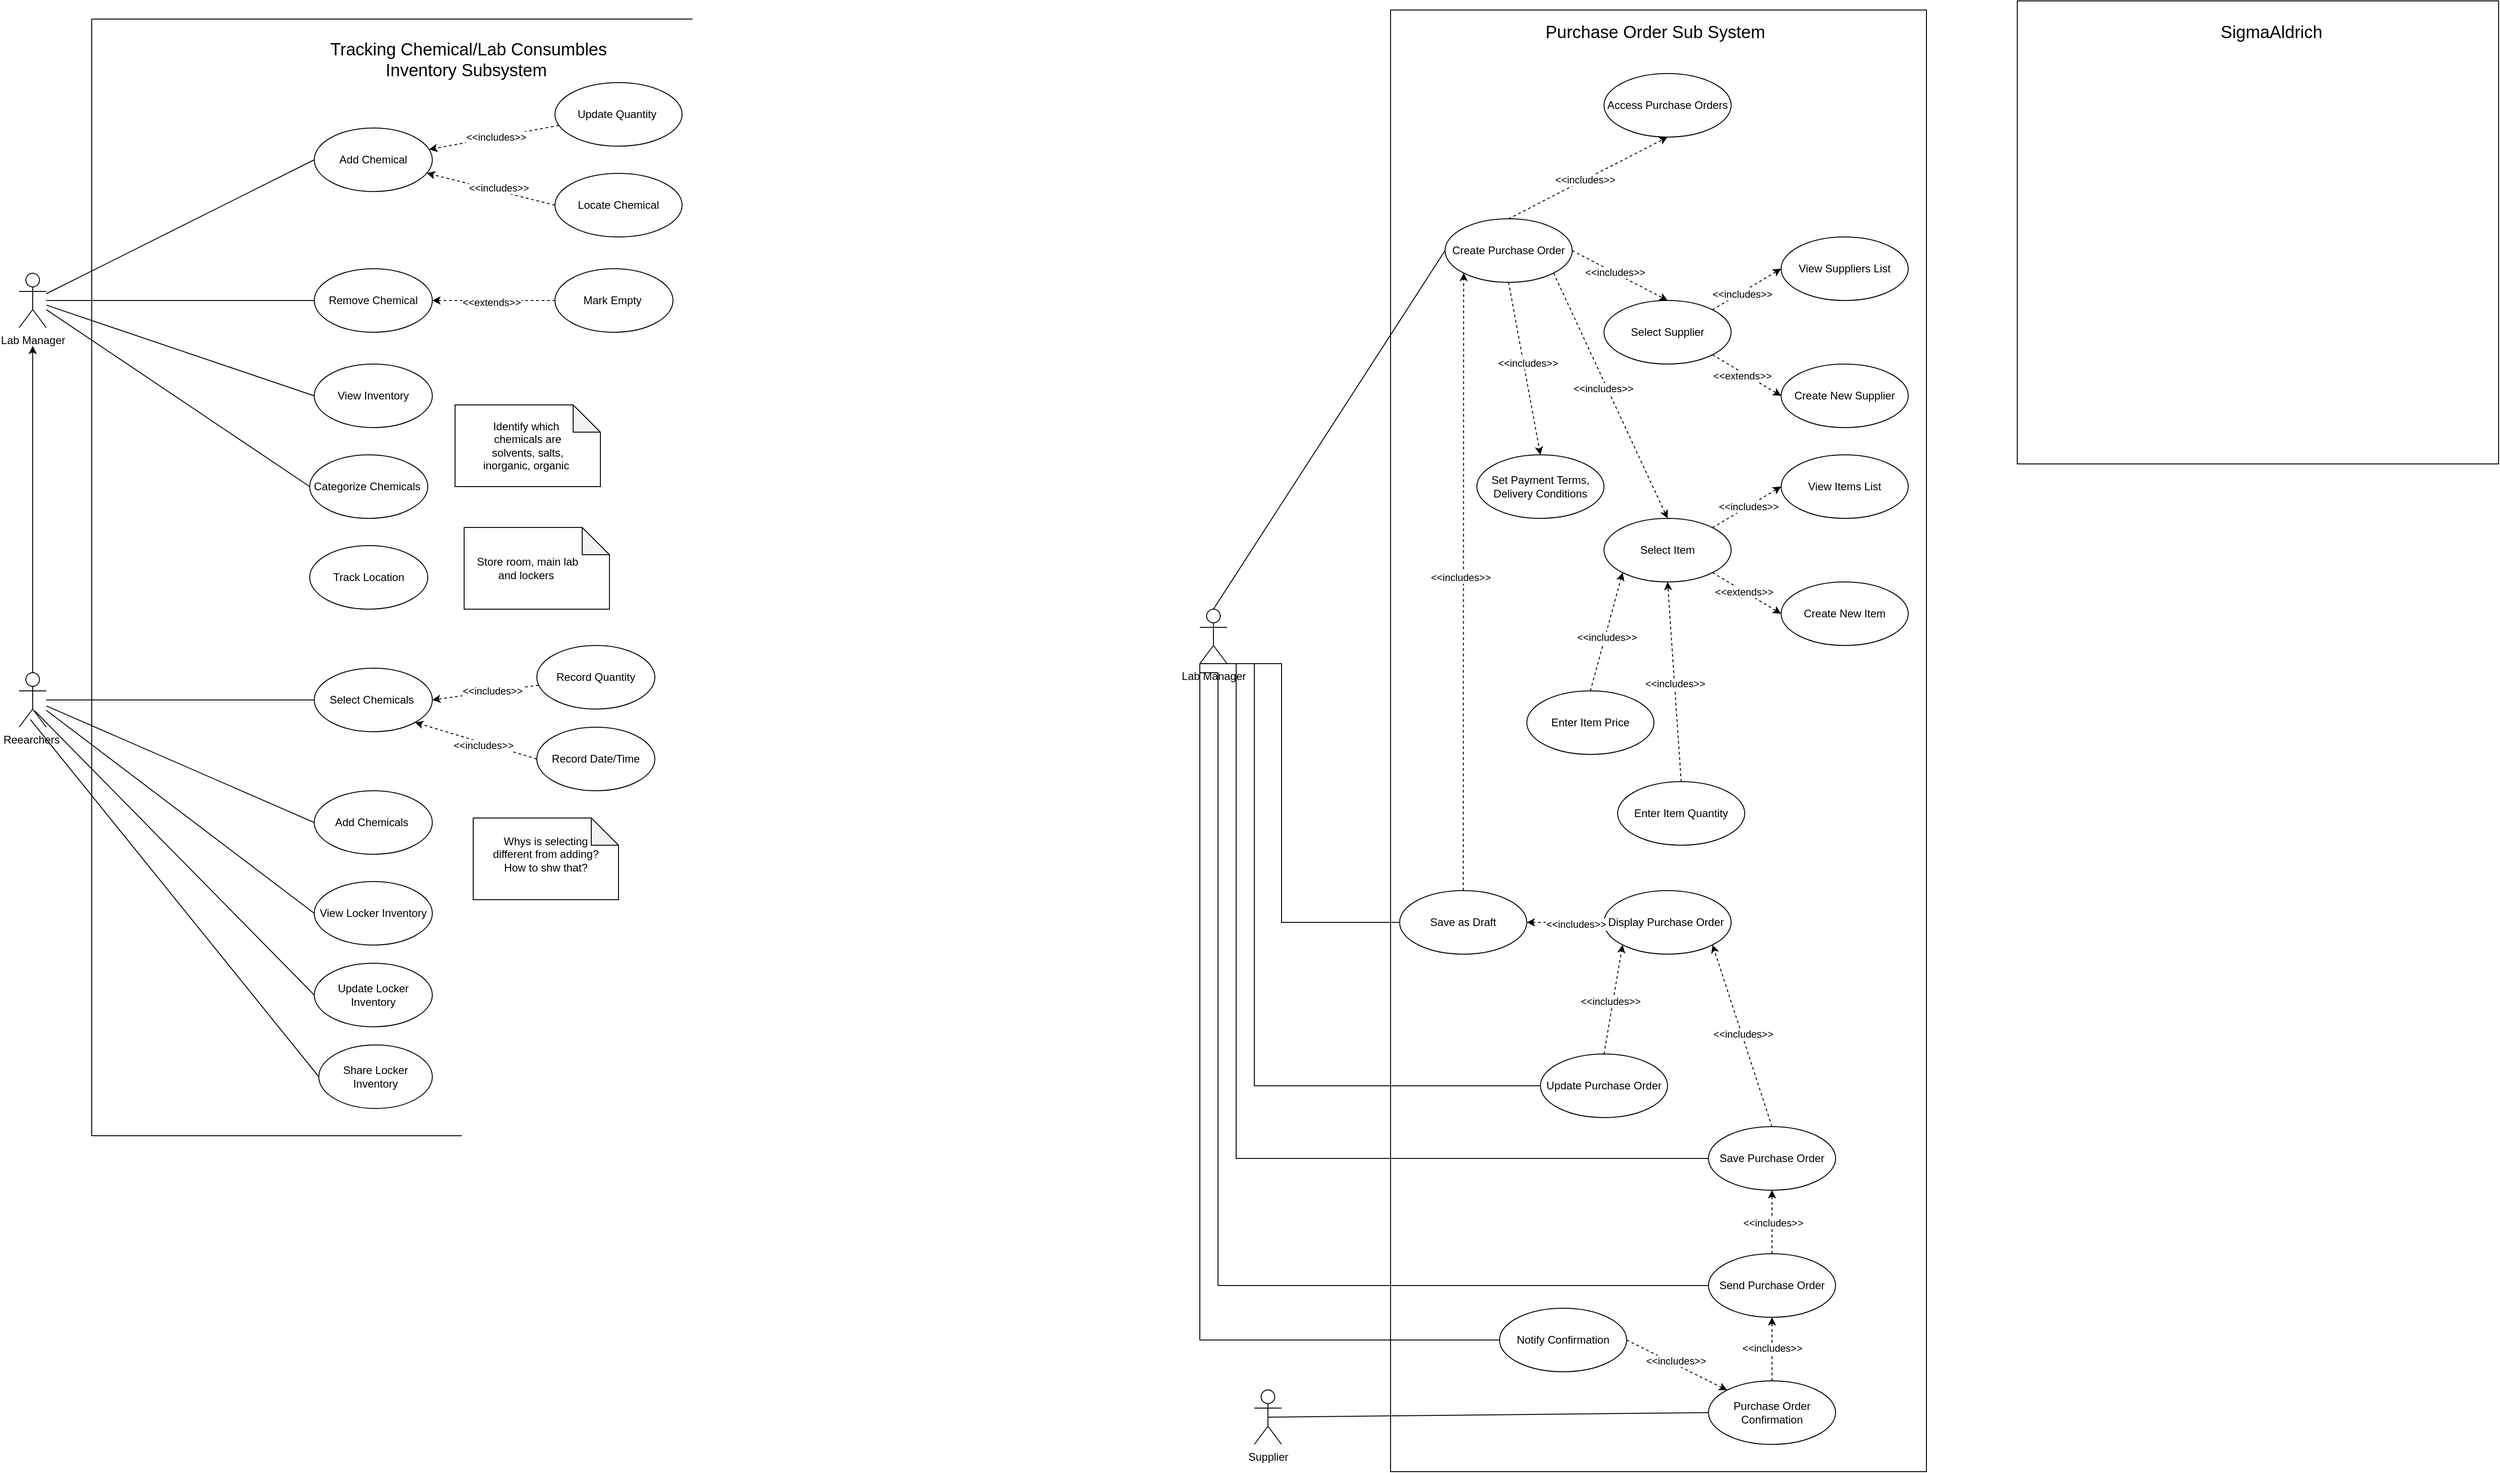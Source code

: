 <mxfile version="26.1.0">
  <diagram name="Page-1" id="2YBvvXClWsGukQMizWep">
    <mxGraphModel dx="1016" dy="1723" grid="1" gridSize="10" guides="1" tooltips="1" connect="1" arrows="1" fold="1" page="1" pageScale="1" pageWidth="850" pageHeight="1100" math="0" shadow="0">
      <root>
        <mxCell id="0" />
        <mxCell id="1" parent="0" />
        <mxCell id="02z2UqMDENTXHO_L2J_l-3" value="" style="rounded=0;whiteSpace=wrap;html=1;" parent="1" vertex="1">
          <mxGeometry x="200" y="10" width="830" height="1230" as="geometry" />
        </mxCell>
        <mxCell id="02z2UqMDENTXHO_L2J_l-143" style="rounded=0;orthogonalLoop=1;jettySize=auto;html=1;endArrow=none;startFill=0;entryX=0;entryY=0.5;entryDx=0;entryDy=0;" parent="1" source="02z2UqMDENTXHO_L2J_l-1" target="02z2UqMDENTXHO_L2J_l-20" edge="1">
          <mxGeometry relative="1" as="geometry" />
        </mxCell>
        <mxCell id="02z2UqMDENTXHO_L2J_l-144" style="edgeStyle=orthogonalEdgeStyle;rounded=0;orthogonalLoop=1;jettySize=auto;html=1;endArrow=none;startFill=0;" parent="1" source="02z2UqMDENTXHO_L2J_l-1" target="02z2UqMDENTXHO_L2J_l-139" edge="1">
          <mxGeometry relative="1" as="geometry" />
        </mxCell>
        <mxCell id="02z2UqMDENTXHO_L2J_l-146" style="rounded=0;orthogonalLoop=1;jettySize=auto;html=1;endArrow=none;startFill=0;entryX=0;entryY=0.5;entryDx=0;entryDy=0;" parent="1" source="02z2UqMDENTXHO_L2J_l-1" target="02z2UqMDENTXHO_L2J_l-140" edge="1">
          <mxGeometry relative="1" as="geometry" />
        </mxCell>
        <mxCell id="02z2UqMDENTXHO_L2J_l-153" style="rounded=0;orthogonalLoop=1;jettySize=auto;html=1;endArrow=none;startFill=0;entryX=0;entryY=0.5;entryDx=0;entryDy=0;" parent="1" source="02z2UqMDENTXHO_L2J_l-1" target="02z2UqMDENTXHO_L2J_l-147" edge="1">
          <mxGeometry relative="1" as="geometry" />
        </mxCell>
        <mxCell id="02z2UqMDENTXHO_L2J_l-1" value="Lab Manager" style="shape=umlActor;verticalLabelPosition=bottom;verticalAlign=top;html=1;" parent="1" vertex="1">
          <mxGeometry x="120" y="290" width="30" height="60" as="geometry" />
        </mxCell>
        <mxCell id="02z2UqMDENTXHO_L2J_l-157" style="edgeStyle=orthogonalEdgeStyle;rounded=0;orthogonalLoop=1;jettySize=auto;html=1;" parent="1" source="02z2UqMDENTXHO_L2J_l-2" edge="1">
          <mxGeometry relative="1" as="geometry">
            <mxPoint x="135" y="370" as="targetPoint" />
          </mxGeometry>
        </mxCell>
        <mxCell id="02z2UqMDENTXHO_L2J_l-163" style="edgeStyle=orthogonalEdgeStyle;rounded=0;orthogonalLoop=1;jettySize=auto;html=1;endArrow=none;startFill=0;" parent="1" source="02z2UqMDENTXHO_L2J_l-2" target="02z2UqMDENTXHO_L2J_l-158" edge="1">
          <mxGeometry relative="1" as="geometry" />
        </mxCell>
        <mxCell id="02z2UqMDENTXHO_L2J_l-164" style="rounded=0;orthogonalLoop=1;jettySize=auto;html=1;endArrow=none;startFill=0;entryX=0;entryY=0.5;entryDx=0;entryDy=0;" parent="1" source="02z2UqMDENTXHO_L2J_l-2" target="02z2UqMDENTXHO_L2J_l-159" edge="1">
          <mxGeometry relative="1" as="geometry" />
        </mxCell>
        <mxCell id="02z2UqMDENTXHO_L2J_l-2" value="Reearchers&amp;nbsp;" style="shape=umlActor;verticalLabelPosition=bottom;verticalAlign=top;html=1;" parent="1" vertex="1">
          <mxGeometry x="120" y="730" width="30" height="60" as="geometry" />
        </mxCell>
        <mxCell id="02z2UqMDENTXHO_L2J_l-9" value="Tracking Chemical/Lab Consumbles Inventory&amp;nbsp;Subsystem&amp;nbsp;" style="text;html=1;align=center;verticalAlign=middle;whiteSpace=wrap;rounded=0;fontSize=19;" parent="1" vertex="1">
          <mxGeometry x="395" y="30" width="440" height="50" as="geometry" />
        </mxCell>
        <mxCell id="02z2UqMDENTXHO_L2J_l-20" value="Add Chemical" style="ellipse;whiteSpace=wrap;html=1;" parent="1" vertex="1">
          <mxGeometry x="445" y="130" width="130" height="70" as="geometry" />
        </mxCell>
        <mxCell id="02z2UqMDENTXHO_L2J_l-136" style="rounded=0;orthogonalLoop=1;jettySize=auto;html=1;dashed=1;" parent="1" source="02z2UqMDENTXHO_L2J_l-131" target="02z2UqMDENTXHO_L2J_l-20" edge="1">
          <mxGeometry relative="1" as="geometry" />
        </mxCell>
        <mxCell id="02z2UqMDENTXHO_L2J_l-141" value="&amp;lt;&amp;lt;includes&amp;gt;&amp;gt;" style="edgeLabel;html=1;align=center;verticalAlign=middle;resizable=0;points=[];" parent="02z2UqMDENTXHO_L2J_l-136" vertex="1" connectable="0">
          <mxGeometry x="0.182" relative="1" as="geometry">
            <mxPoint x="15" y="-3" as="offset" />
          </mxGeometry>
        </mxCell>
        <mxCell id="02z2UqMDENTXHO_L2J_l-131" value="Update Quantity&amp;nbsp;" style="ellipse;whiteSpace=wrap;html=1;" parent="1" vertex="1">
          <mxGeometry x="710" y="80" width="140" height="70" as="geometry" />
        </mxCell>
        <mxCell id="02z2UqMDENTXHO_L2J_l-132" value="Locate Chemical" style="ellipse;whiteSpace=wrap;html=1;" parent="1" vertex="1">
          <mxGeometry x="710" y="180" width="140" height="70" as="geometry" />
        </mxCell>
        <mxCell id="02z2UqMDENTXHO_L2J_l-137" style="rounded=0;orthogonalLoop=1;jettySize=auto;html=1;dashed=1;exitX=0;exitY=0.5;exitDx=0;exitDy=0;" parent="1" source="02z2UqMDENTXHO_L2J_l-132" target="02z2UqMDENTXHO_L2J_l-20" edge="1">
          <mxGeometry relative="1" as="geometry">
            <mxPoint x="700" y="215" as="sourcePoint" />
            <mxPoint x="510" y="244" as="targetPoint" />
          </mxGeometry>
        </mxCell>
        <mxCell id="02z2UqMDENTXHO_L2J_l-142" value="&amp;lt;&amp;lt;includes&amp;gt;&amp;gt;" style="edgeLabel;html=1;align=center;verticalAlign=middle;resizable=0;points=[];" parent="02z2UqMDENTXHO_L2J_l-137" vertex="1" connectable="0">
          <mxGeometry x="0.2" relative="1" as="geometry">
            <mxPoint x="22" y="2" as="offset" />
          </mxGeometry>
        </mxCell>
        <mxCell id="02z2UqMDENTXHO_L2J_l-155" value="" style="edgeStyle=orthogonalEdgeStyle;rounded=0;orthogonalLoop=1;jettySize=auto;html=1;endArrow=none;startFill=1;startArrow=classic;dashed=1;" parent="1" source="02z2UqMDENTXHO_L2J_l-139" target="02z2UqMDENTXHO_L2J_l-154" edge="1">
          <mxGeometry relative="1" as="geometry" />
        </mxCell>
        <mxCell id="02z2UqMDENTXHO_L2J_l-156" value="&amp;lt;&amp;lt;extends&amp;gt;&amp;gt;" style="edgeLabel;html=1;align=center;verticalAlign=middle;resizable=0;points=[];" parent="02z2UqMDENTXHO_L2J_l-155" vertex="1" connectable="0">
          <mxGeometry x="-0.035" y="-2" relative="1" as="geometry">
            <mxPoint as="offset" />
          </mxGeometry>
        </mxCell>
        <mxCell id="02z2UqMDENTXHO_L2J_l-139" value="Remove Chemical" style="ellipse;whiteSpace=wrap;html=1;" parent="1" vertex="1">
          <mxGeometry x="445" y="285" width="130" height="70" as="geometry" />
        </mxCell>
        <mxCell id="02z2UqMDENTXHO_L2J_l-140" value="View Inventory" style="ellipse;whiteSpace=wrap;html=1;" parent="1" vertex="1">
          <mxGeometry x="445" y="390" width="130" height="70" as="geometry" />
        </mxCell>
        <mxCell id="02z2UqMDENTXHO_L2J_l-147" value="Categorize Chemicals&amp;nbsp;" style="ellipse;whiteSpace=wrap;html=1;" parent="1" vertex="1">
          <mxGeometry x="440" y="490" width="130" height="70" as="geometry" />
        </mxCell>
        <mxCell id="02z2UqMDENTXHO_L2J_l-148" value="" style="shape=note;whiteSpace=wrap;html=1;backgroundOutline=1;darkOpacity=0.05;" parent="1" vertex="1">
          <mxGeometry x="600" y="435" width="160" height="90" as="geometry" />
        </mxCell>
        <mxCell id="02z2UqMDENTXHO_L2J_l-149" value="Identify which&amp;nbsp; chemicals are solvents, salts, inorganic, organic&amp;nbsp;" style="text;html=1;align=center;verticalAlign=middle;whiteSpace=wrap;rounded=0;" parent="1" vertex="1">
          <mxGeometry x="620" y="440" width="120" height="80" as="geometry" />
        </mxCell>
        <mxCell id="02z2UqMDENTXHO_L2J_l-150" value="Track Location" style="ellipse;whiteSpace=wrap;html=1;" parent="1" vertex="1">
          <mxGeometry x="440" y="590" width="130" height="70" as="geometry" />
        </mxCell>
        <mxCell id="02z2UqMDENTXHO_L2J_l-151" value="" style="shape=note;whiteSpace=wrap;html=1;backgroundOutline=1;darkOpacity=0.05;" parent="1" vertex="1">
          <mxGeometry x="610" y="570" width="160" height="90" as="geometry" />
        </mxCell>
        <mxCell id="02z2UqMDENTXHO_L2J_l-152" value="Store room, main lab and lockers&amp;nbsp;" style="text;html=1;align=center;verticalAlign=middle;whiteSpace=wrap;rounded=0;" parent="1" vertex="1">
          <mxGeometry x="620" y="575" width="120" height="80" as="geometry" />
        </mxCell>
        <mxCell id="02z2UqMDENTXHO_L2J_l-154" value="Mark Empty&amp;nbsp;" style="ellipse;whiteSpace=wrap;html=1;" parent="1" vertex="1">
          <mxGeometry x="710" y="285" width="130" height="70" as="geometry" />
        </mxCell>
        <mxCell id="02z2UqMDENTXHO_L2J_l-158" value="Select Chemicals&amp;nbsp;" style="ellipse;whiteSpace=wrap;html=1;" parent="1" vertex="1">
          <mxGeometry x="445" y="725" width="130" height="70" as="geometry" />
        </mxCell>
        <mxCell id="02z2UqMDENTXHO_L2J_l-159" value="Add Chemicals&amp;nbsp;" style="ellipse;whiteSpace=wrap;html=1;" parent="1" vertex="1">
          <mxGeometry x="445" y="860" width="130" height="70" as="geometry" />
        </mxCell>
        <mxCell id="02z2UqMDENTXHO_L2J_l-167" style="rounded=0;orthogonalLoop=1;jettySize=auto;html=1;entryX=1;entryY=0.5;entryDx=0;entryDy=0;dashed=1;" parent="1" source="02z2UqMDENTXHO_L2J_l-160" target="02z2UqMDENTXHO_L2J_l-158" edge="1">
          <mxGeometry relative="1" as="geometry" />
        </mxCell>
        <mxCell id="02z2UqMDENTXHO_L2J_l-160" value="Record Quantity" style="ellipse;whiteSpace=wrap;html=1;" parent="1" vertex="1">
          <mxGeometry x="690" y="700" width="130" height="70" as="geometry" />
        </mxCell>
        <mxCell id="02z2UqMDENTXHO_L2J_l-161" value="Record Date/Time" style="ellipse;whiteSpace=wrap;html=1;" parent="1" vertex="1">
          <mxGeometry x="690" y="790" width="130" height="70" as="geometry" />
        </mxCell>
        <mxCell id="02z2UqMDENTXHO_L2J_l-165" style="rounded=0;orthogonalLoop=1;jettySize=auto;html=1;entryX=1;entryY=1;entryDx=0;entryDy=0;exitX=0;exitY=0.5;exitDx=0;exitDy=0;dashed=1;" parent="1" source="02z2UqMDENTXHO_L2J_l-161" target="02z2UqMDENTXHO_L2J_l-158" edge="1">
          <mxGeometry relative="1" as="geometry" />
        </mxCell>
        <mxCell id="02z2UqMDENTXHO_L2J_l-166" value="&amp;lt;&amp;lt;includes&amp;gt;&amp;gt;" style="edgeLabel;html=1;align=center;verticalAlign=middle;resizable=0;points=[];" parent="02z2UqMDENTXHO_L2J_l-165" vertex="1" connectable="0">
          <mxGeometry x="0.331" y="3" relative="1" as="geometry">
            <mxPoint x="31" y="9" as="offset" />
          </mxGeometry>
        </mxCell>
        <mxCell id="02z2UqMDENTXHO_L2J_l-168" value="&amp;lt;&amp;lt;includes&amp;gt;&amp;gt;" style="edgeLabel;html=1;align=center;verticalAlign=middle;resizable=0;points=[];" parent="02z2UqMDENTXHO_L2J_l-165" vertex="1" connectable="0">
          <mxGeometry x="0.331" y="3" relative="1" as="geometry">
            <mxPoint x="41" y="-51" as="offset" />
          </mxGeometry>
        </mxCell>
        <mxCell id="02z2UqMDENTXHO_L2J_l-172" style="rounded=0;orthogonalLoop=1;jettySize=auto;html=1;exitX=0;exitY=0.5;exitDx=0;exitDy=0;endArrow=none;startFill=0;" parent="1" source="02z2UqMDENTXHO_L2J_l-169" target="02z2UqMDENTXHO_L2J_l-2" edge="1">
          <mxGeometry relative="1" as="geometry" />
        </mxCell>
        <mxCell id="02z2UqMDENTXHO_L2J_l-169" value="View Locker Inventory" style="ellipse;whiteSpace=wrap;html=1;" parent="1" vertex="1">
          <mxGeometry x="445" y="960" width="130" height="70" as="geometry" />
        </mxCell>
        <mxCell id="02z2UqMDENTXHO_L2J_l-170" value="Update Locker Inventory" style="ellipse;whiteSpace=wrap;html=1;" parent="1" vertex="1">
          <mxGeometry x="445" y="1050" width="130" height="70" as="geometry" />
        </mxCell>
        <mxCell id="02z2UqMDENTXHO_L2J_l-174" style="rounded=0;orthogonalLoop=1;jettySize=auto;html=1;exitX=0;exitY=0.5;exitDx=0;exitDy=0;endArrow=none;startFill=0;entryX=0.413;entryY=0.86;entryDx=0;entryDy=0;entryPerimeter=0;" parent="1" source="02z2UqMDENTXHO_L2J_l-171" target="02z2UqMDENTXHO_L2J_l-2" edge="1">
          <mxGeometry relative="1" as="geometry" />
        </mxCell>
        <mxCell id="02z2UqMDENTXHO_L2J_l-171" value="Share Locker Inventory" style="ellipse;whiteSpace=wrap;html=1;" parent="1" vertex="1">
          <mxGeometry x="450" y="1140" width="125" height="70" as="geometry" />
        </mxCell>
        <mxCell id="02z2UqMDENTXHO_L2J_l-173" style="rounded=0;orthogonalLoop=1;jettySize=auto;html=1;entryX=0.573;entryY=0.7;entryDx=0;entryDy=0;entryPerimeter=0;endArrow=none;startFill=0;exitX=0;exitY=0.5;exitDx=0;exitDy=0;" parent="1" source="02z2UqMDENTXHO_L2J_l-170" target="02z2UqMDENTXHO_L2J_l-2" edge="1">
          <mxGeometry relative="1" as="geometry" />
        </mxCell>
        <mxCell id="02z2UqMDENTXHO_L2J_l-175" value="" style="shape=note;whiteSpace=wrap;html=1;backgroundOutline=1;darkOpacity=0.05;" parent="1" vertex="1">
          <mxGeometry x="620" y="890" width="160" height="90" as="geometry" />
        </mxCell>
        <mxCell id="02z2UqMDENTXHO_L2J_l-176" value="Whys is selecting different from adding? How to shw that?" style="text;html=1;align=center;verticalAlign=middle;whiteSpace=wrap;rounded=0;" parent="1" vertex="1">
          <mxGeometry x="640" y="890" width="120" height="80" as="geometry" />
        </mxCell>
        <mxCell id="02z2UqMDENTXHO_L2J_l-183" value="" style="rounded=0;whiteSpace=wrap;html=1;" parent="1" vertex="1">
          <mxGeometry x="2320" y="-10" width="530" height="510" as="geometry" />
        </mxCell>
        <mxCell id="02z2UqMDENTXHO_L2J_l-184" value="SigmaAldrich" style="text;html=1;align=center;verticalAlign=middle;whiteSpace=wrap;rounded=0;fontSize=19;" parent="1" vertex="1">
          <mxGeometry x="2480" y="10" width="240" height="30" as="geometry" />
        </mxCell>
        <mxCell id="poZD9N2d5XFR-r68YqAx-190" value="Lab Manager" style="shape=umlActor;verticalLabelPosition=bottom;verticalAlign=top;html=1;outlineConnect=0;" vertex="1" parent="1">
          <mxGeometry x="1420" y="660" width="30" height="60" as="geometry" />
        </mxCell>
        <mxCell id="poZD9N2d5XFR-r68YqAx-191" value="" style="rounded=0;whiteSpace=wrap;html=1;" vertex="1" parent="1">
          <mxGeometry x="1630" width="590" height="1610" as="geometry" />
        </mxCell>
        <mxCell id="poZD9N2d5XFR-r68YqAx-192" value="Purchase Order Sub System" style="text;html=1;align=center;verticalAlign=middle;whiteSpace=wrap;rounded=0;fontSize=19;" vertex="1" parent="1">
          <mxGeometry x="1790" y="10" width="262.5" height="30" as="geometry" />
        </mxCell>
        <mxCell id="poZD9N2d5XFR-r68YqAx-193" value="Supplier" style="shape=umlActor;verticalLabelPosition=bottom;verticalAlign=top;html=1;outlineConnect=0;" vertex="1" parent="1">
          <mxGeometry x="1480" y="1520" width="30" height="60" as="geometry" />
        </mxCell>
        <mxCell id="poZD9N2d5XFR-r68YqAx-194" value="Create Purchase Order" style="ellipse;whiteSpace=wrap;html=1;" vertex="1" parent="1">
          <mxGeometry x="1690" y="230" width="140" height="70" as="geometry" />
        </mxCell>
        <mxCell id="poZD9N2d5XFR-r68YqAx-195" value="Access Purchase Orders" style="ellipse;whiteSpace=wrap;html=1;" vertex="1" parent="1">
          <mxGeometry x="1865" y="70" width="140" height="70" as="geometry" />
        </mxCell>
        <mxCell id="poZD9N2d5XFR-r68YqAx-196" value="Select Supplier" style="ellipse;whiteSpace=wrap;html=1;" vertex="1" parent="1">
          <mxGeometry x="1865" y="320" width="140" height="70" as="geometry" />
        </mxCell>
        <mxCell id="poZD9N2d5XFR-r68YqAx-197" value="View Items List" style="ellipse;whiteSpace=wrap;html=1;" vertex="1" parent="1">
          <mxGeometry x="2060" y="490" width="140" height="70" as="geometry" />
        </mxCell>
        <mxCell id="poZD9N2d5XFR-r68YqAx-198" value="Select Item" style="ellipse;whiteSpace=wrap;html=1;" vertex="1" parent="1">
          <mxGeometry x="1865" y="560" width="140" height="70" as="geometry" />
        </mxCell>
        <mxCell id="poZD9N2d5XFR-r68YqAx-199" value="View Suppliers List" style="ellipse;whiteSpace=wrap;html=1;" vertex="1" parent="1">
          <mxGeometry x="2060" y="250" width="140" height="70" as="geometry" />
        </mxCell>
        <mxCell id="poZD9N2d5XFR-r68YqAx-200" value="Create New Supplier" style="ellipse;whiteSpace=wrap;html=1;" vertex="1" parent="1">
          <mxGeometry x="2060" y="390" width="140" height="70" as="geometry" />
        </mxCell>
        <mxCell id="poZD9N2d5XFR-r68YqAx-201" value="Enter Item Quantity" style="ellipse;whiteSpace=wrap;html=1;" vertex="1" parent="1">
          <mxGeometry x="1880" y="850" width="140" height="70" as="geometry" />
        </mxCell>
        <mxCell id="poZD9N2d5XFR-r68YqAx-202" value="Enter Item Price" style="ellipse;whiteSpace=wrap;html=1;" vertex="1" parent="1">
          <mxGeometry x="1780" y="750" width="140" height="70" as="geometry" />
        </mxCell>
        <mxCell id="poZD9N2d5XFR-r68YqAx-203" value="Display Purchase Order&amp;nbsp;" style="ellipse;whiteSpace=wrap;html=1;" vertex="1" parent="1">
          <mxGeometry x="1865" y="970" width="140" height="70" as="geometry" />
        </mxCell>
        <mxCell id="poZD9N2d5XFR-r68YqAx-204" value="Update Purchase Order" style="ellipse;whiteSpace=wrap;html=1;" vertex="1" parent="1">
          <mxGeometry x="1795" y="1150" width="140" height="70" as="geometry" />
        </mxCell>
        <mxCell id="poZD9N2d5XFR-r68YqAx-205" value="Set Payment Terms, Delivery Conditions" style="ellipse;whiteSpace=wrap;html=1;" vertex="1" parent="1">
          <mxGeometry x="1725" y="490" width="140" height="70" as="geometry" />
        </mxCell>
        <mxCell id="poZD9N2d5XFR-r68YqAx-206" value="Save Purchase Order" style="ellipse;whiteSpace=wrap;html=1;" vertex="1" parent="1">
          <mxGeometry x="1980" y="1230" width="140" height="70" as="geometry" />
        </mxCell>
        <mxCell id="poZD9N2d5XFR-r68YqAx-207" value="Send Purchase Order" style="ellipse;whiteSpace=wrap;html=1;" vertex="1" parent="1">
          <mxGeometry x="1980" y="1370" width="140" height="70" as="geometry" />
        </mxCell>
        <mxCell id="poZD9N2d5XFR-r68YqAx-208" value="Purchase Order Confirmation" style="ellipse;whiteSpace=wrap;html=1;" vertex="1" parent="1">
          <mxGeometry x="1980" y="1510" width="140" height="70" as="geometry" />
        </mxCell>
        <mxCell id="poZD9N2d5XFR-r68YqAx-209" value="Create New Item" style="ellipse;whiteSpace=wrap;html=1;" vertex="1" parent="1">
          <mxGeometry x="2060" y="630" width="140" height="70" as="geometry" />
        </mxCell>
        <mxCell id="poZD9N2d5XFR-r68YqAx-210" value="" style="endArrow=classic;html=1;rounded=0;exitX=0.5;exitY=0;exitDx=0;exitDy=0;entryX=0.5;entryY=1;entryDx=0;entryDy=0;dashed=1;" edge="1" parent="1" source="poZD9N2d5XFR-r68YqAx-194" target="poZD9N2d5XFR-r68YqAx-195">
          <mxGeometry width="50" height="50" relative="1" as="geometry">
            <mxPoint x="1940" y="170" as="sourcePoint" />
            <mxPoint x="1990" y="120" as="targetPoint" />
          </mxGeometry>
        </mxCell>
        <mxCell id="poZD9N2d5XFR-r68YqAx-211" value="&amp;lt;&amp;lt;includes&amp;gt;&amp;gt;" style="edgeLabel;html=1;align=center;verticalAlign=middle;resizable=0;points=[];" vertex="1" connectable="0" parent="poZD9N2d5XFR-r68YqAx-210">
          <mxGeometry x="-0.04" relative="1" as="geometry">
            <mxPoint as="offset" />
          </mxGeometry>
        </mxCell>
        <mxCell id="poZD9N2d5XFR-r68YqAx-212" value="" style="endArrow=classic;html=1;rounded=0;exitX=1;exitY=0;exitDx=0;exitDy=0;entryX=0;entryY=0.5;entryDx=0;entryDy=0;dashed=1;" edge="1" parent="1" source="poZD9N2d5XFR-r68YqAx-196" target="poZD9N2d5XFR-r68YqAx-199">
          <mxGeometry width="50" height="50" relative="1" as="geometry">
            <mxPoint x="1790" y="540" as="sourcePoint" />
            <mxPoint x="1840" y="490" as="targetPoint" />
          </mxGeometry>
        </mxCell>
        <mxCell id="poZD9N2d5XFR-r68YqAx-213" value="&amp;lt;&amp;lt;includes&amp;gt;&amp;gt;" style="edgeLabel;html=1;align=center;verticalAlign=middle;resizable=0;points=[];" vertex="1" connectable="0" parent="poZD9N2d5XFR-r68YqAx-212">
          <mxGeometry x="-0.146" y="-2" relative="1" as="geometry">
            <mxPoint x="-1" as="offset" />
          </mxGeometry>
        </mxCell>
        <mxCell id="poZD9N2d5XFR-r68YqAx-214" value="" style="endArrow=classic;html=1;rounded=0;exitX=1;exitY=1;exitDx=0;exitDy=0;entryX=0;entryY=0.5;entryDx=0;entryDy=0;dashed=1;" edge="1" parent="1" source="poZD9N2d5XFR-r68YqAx-196" target="poZD9N2d5XFR-r68YqAx-200">
          <mxGeometry width="50" height="50" relative="1" as="geometry">
            <mxPoint x="1790" y="540" as="sourcePoint" />
            <mxPoint x="1840" y="490" as="targetPoint" />
          </mxGeometry>
        </mxCell>
        <mxCell id="poZD9N2d5XFR-r68YqAx-215" value="&amp;lt;&amp;lt;extends&amp;gt;&amp;gt;" style="edgeLabel;html=1;align=center;verticalAlign=middle;resizable=0;points=[];" vertex="1" connectable="0" parent="poZD9N2d5XFR-r68YqAx-214">
          <mxGeometry x="-0.11" y="-3" relative="1" as="geometry">
            <mxPoint as="offset" />
          </mxGeometry>
        </mxCell>
        <mxCell id="poZD9N2d5XFR-r68YqAx-216" value="" style="endArrow=classic;html=1;rounded=0;exitX=1;exitY=0;exitDx=0;exitDy=0;entryX=0;entryY=0.5;entryDx=0;entryDy=0;dashed=1;" edge="1" parent="1" source="poZD9N2d5XFR-r68YqAx-198" target="poZD9N2d5XFR-r68YqAx-197">
          <mxGeometry width="50" height="50" relative="1" as="geometry">
            <mxPoint x="2020" y="690" as="sourcePoint" />
            <mxPoint x="2070" y="640" as="targetPoint" />
          </mxGeometry>
        </mxCell>
        <mxCell id="poZD9N2d5XFR-r68YqAx-217" value="&amp;lt;&amp;lt;includes&amp;gt;&amp;gt;" style="edgeLabel;html=1;align=center;verticalAlign=middle;resizable=0;points=[];" vertex="1" connectable="0" parent="poZD9N2d5XFR-r68YqAx-216">
          <mxGeometry x="0.041" relative="1" as="geometry">
            <mxPoint as="offset" />
          </mxGeometry>
        </mxCell>
        <mxCell id="poZD9N2d5XFR-r68YqAx-218" value="" style="endArrow=classic;html=1;rounded=0;exitX=1;exitY=1;exitDx=0;exitDy=0;entryX=0;entryY=0.5;entryDx=0;entryDy=0;dashed=1;" edge="1" parent="1" source="poZD9N2d5XFR-r68YqAx-198" target="poZD9N2d5XFR-r68YqAx-209">
          <mxGeometry width="50" height="50" relative="1" as="geometry">
            <mxPoint x="2020" y="690" as="sourcePoint" />
            <mxPoint x="2070" y="640" as="targetPoint" />
          </mxGeometry>
        </mxCell>
        <mxCell id="poZD9N2d5XFR-r68YqAx-219" value="&amp;lt;&amp;lt;extends&amp;gt;&amp;gt;" style="edgeLabel;html=1;align=center;verticalAlign=middle;resizable=0;points=[];" vertex="1" connectable="0" parent="poZD9N2d5XFR-r68YqAx-218">
          <mxGeometry x="-0.092" relative="1" as="geometry">
            <mxPoint as="offset" />
          </mxGeometry>
        </mxCell>
        <mxCell id="poZD9N2d5XFR-r68YqAx-220" value="" style="endArrow=classic;html=1;rounded=0;exitX=0.5;exitY=0;exitDx=0;exitDy=0;entryX=0;entryY=1;entryDx=0;entryDy=0;dashed=1;" edge="1" parent="1" source="poZD9N2d5XFR-r68YqAx-202" target="poZD9N2d5XFR-r68YqAx-198">
          <mxGeometry width="50" height="50" relative="1" as="geometry">
            <mxPoint x="2020" y="820" as="sourcePoint" />
            <mxPoint x="2070" y="770" as="targetPoint" />
          </mxGeometry>
        </mxCell>
        <mxCell id="poZD9N2d5XFR-r68YqAx-221" value="&amp;lt;&amp;lt;includes&amp;gt;&amp;gt;" style="edgeLabel;html=1;align=center;verticalAlign=middle;resizable=0;points=[];" vertex="1" connectable="0" parent="poZD9N2d5XFR-r68YqAx-220">
          <mxGeometry x="-0.085" y="-1" relative="1" as="geometry">
            <mxPoint as="offset" />
          </mxGeometry>
        </mxCell>
        <mxCell id="poZD9N2d5XFR-r68YqAx-222" value="" style="endArrow=classic;html=1;rounded=0;exitX=0.5;exitY=0;exitDx=0;exitDy=0;entryX=0.5;entryY=1;entryDx=0;entryDy=0;dashed=1;" edge="1" parent="1" source="poZD9N2d5XFR-r68YqAx-201" target="poZD9N2d5XFR-r68YqAx-198">
          <mxGeometry width="50" height="50" relative="1" as="geometry">
            <mxPoint x="2020" y="850" as="sourcePoint" />
            <mxPoint x="2070" y="800" as="targetPoint" />
          </mxGeometry>
        </mxCell>
        <mxCell id="poZD9N2d5XFR-r68YqAx-223" value="&amp;lt;&amp;lt;includes&amp;gt;&amp;gt;" style="edgeLabel;html=1;align=center;verticalAlign=middle;resizable=0;points=[];" vertex="1" connectable="0" parent="poZD9N2d5XFR-r68YqAx-222">
          <mxGeometry x="-0.016" relative="1" as="geometry">
            <mxPoint as="offset" />
          </mxGeometry>
        </mxCell>
        <mxCell id="poZD9N2d5XFR-r68YqAx-224" value="Notify Confirmation" style="ellipse;whiteSpace=wrap;html=1;" vertex="1" parent="1">
          <mxGeometry x="1750" y="1430" width="140" height="70" as="geometry" />
        </mxCell>
        <mxCell id="poZD9N2d5XFR-r68YqAx-225" value="Save as Draft" style="ellipse;whiteSpace=wrap;html=1;" vertex="1" parent="1">
          <mxGeometry x="1640" y="970" width="140" height="70" as="geometry" />
        </mxCell>
        <mxCell id="poZD9N2d5XFR-r68YqAx-226" value="" style="endArrow=classic;html=1;rounded=0;exitX=0.5;exitY=0;exitDx=0;exitDy=0;entryX=0;entryY=1;entryDx=0;entryDy=0;dashed=1;" edge="1" parent="1" source="poZD9N2d5XFR-r68YqAx-204" target="poZD9N2d5XFR-r68YqAx-203">
          <mxGeometry width="50" height="50" relative="1" as="geometry">
            <mxPoint x="1870" y="1440" as="sourcePoint" />
            <mxPoint x="1920" y="1390" as="targetPoint" />
          </mxGeometry>
        </mxCell>
        <mxCell id="poZD9N2d5XFR-r68YqAx-227" value="&amp;lt;&amp;lt;includes&amp;gt;&amp;gt;" style="edgeLabel;html=1;align=center;verticalAlign=middle;resizable=0;points=[];" vertex="1" connectable="0" parent="poZD9N2d5XFR-r68YqAx-226">
          <mxGeometry x="-0.057" y="3" relative="1" as="geometry">
            <mxPoint y="-1" as="offset" />
          </mxGeometry>
        </mxCell>
        <mxCell id="poZD9N2d5XFR-r68YqAx-228" value="" style="endArrow=classic;html=1;rounded=0;exitX=0.5;exitY=0;exitDx=0;exitDy=0;entryX=1;entryY=1;entryDx=0;entryDy=0;dashed=1;" edge="1" parent="1" source="poZD9N2d5XFR-r68YqAx-206" target="poZD9N2d5XFR-r68YqAx-203">
          <mxGeometry width="50" height="50" relative="1" as="geometry">
            <mxPoint x="1870" y="1590" as="sourcePoint" />
            <mxPoint x="1920" y="1540" as="targetPoint" />
          </mxGeometry>
        </mxCell>
        <mxCell id="poZD9N2d5XFR-r68YqAx-229" value="&amp;lt;&amp;lt;includes&amp;gt;&amp;gt;" style="edgeLabel;html=1;align=center;verticalAlign=middle;resizable=0;points=[];" vertex="1" connectable="0" parent="poZD9N2d5XFR-r68YqAx-228">
          <mxGeometry x="0.016" y="-1" relative="1" as="geometry">
            <mxPoint as="offset" />
          </mxGeometry>
        </mxCell>
        <mxCell id="poZD9N2d5XFR-r68YqAx-230" value="" style="endArrow=classic;html=1;rounded=0;entryX=0;entryY=1;entryDx=0;entryDy=0;dashed=1;" edge="1" parent="1" source="poZD9N2d5XFR-r68YqAx-225" target="poZD9N2d5XFR-r68YqAx-194">
          <mxGeometry width="50" height="50" relative="1" as="geometry">
            <mxPoint x="1870" y="560" as="sourcePoint" />
            <mxPoint x="1920" y="510" as="targetPoint" />
          </mxGeometry>
        </mxCell>
        <mxCell id="poZD9N2d5XFR-r68YqAx-231" value="&amp;lt;&amp;lt;includes&amp;gt;&amp;gt;" style="edgeLabel;html=1;align=center;verticalAlign=middle;resizable=0;points=[];" vertex="1" connectable="0" parent="poZD9N2d5XFR-r68YqAx-230">
          <mxGeometry x="0.015" y="4" relative="1" as="geometry">
            <mxPoint as="offset" />
          </mxGeometry>
        </mxCell>
        <mxCell id="poZD9N2d5XFR-r68YqAx-232" value="" style="endArrow=classic;html=1;rounded=0;exitX=1;exitY=0.5;exitDx=0;exitDy=0;entryX=0.5;entryY=0;entryDx=0;entryDy=0;dashed=1;" edge="1" parent="1" source="poZD9N2d5XFR-r68YqAx-194" target="poZD9N2d5XFR-r68YqAx-196">
          <mxGeometry width="50" height="50" relative="1" as="geometry">
            <mxPoint x="1980" y="560" as="sourcePoint" />
            <mxPoint x="2030" y="510" as="targetPoint" />
          </mxGeometry>
        </mxCell>
        <mxCell id="poZD9N2d5XFR-r68YqAx-233" value="&amp;lt;&amp;lt;includes&amp;gt;&amp;gt;" style="edgeLabel;html=1;align=center;verticalAlign=middle;resizable=0;points=[];" vertex="1" connectable="0" parent="poZD9N2d5XFR-r68YqAx-232">
          <mxGeometry x="-0.117" y="1" relative="1" as="geometry">
            <mxPoint as="offset" />
          </mxGeometry>
        </mxCell>
        <mxCell id="poZD9N2d5XFR-r68YqAx-234" value="" style="endArrow=classic;html=1;rounded=0;exitX=1;exitY=1;exitDx=0;exitDy=0;entryX=0.5;entryY=0;entryDx=0;entryDy=0;dashed=1;" edge="1" parent="1" source="poZD9N2d5XFR-r68YqAx-194" target="poZD9N2d5XFR-r68YqAx-198">
          <mxGeometry width="50" height="50" relative="1" as="geometry">
            <mxPoint x="1980" y="600" as="sourcePoint" />
            <mxPoint x="2030" y="550" as="targetPoint" />
          </mxGeometry>
        </mxCell>
        <mxCell id="poZD9N2d5XFR-r68YqAx-235" value="&amp;lt;&amp;lt;includes&amp;gt;&amp;gt;" style="edgeLabel;html=1;align=center;verticalAlign=middle;resizable=0;points=[];" vertex="1" connectable="0" parent="poZD9N2d5XFR-r68YqAx-234">
          <mxGeometry x="-0.073" y="-4" relative="1" as="geometry">
            <mxPoint as="offset" />
          </mxGeometry>
        </mxCell>
        <mxCell id="poZD9N2d5XFR-r68YqAx-236" value="" style="endArrow=classic;html=1;rounded=0;exitX=0.5;exitY=1;exitDx=0;exitDy=0;entryX=0.5;entryY=0;entryDx=0;entryDy=0;dashed=1;" edge="1" parent="1" source="poZD9N2d5XFR-r68YqAx-194" target="poZD9N2d5XFR-r68YqAx-205">
          <mxGeometry width="50" height="50" relative="1" as="geometry">
            <mxPoint x="2010" y="520" as="sourcePoint" />
            <mxPoint x="2060" y="470" as="targetPoint" />
          </mxGeometry>
        </mxCell>
        <mxCell id="poZD9N2d5XFR-r68YqAx-237" value="&amp;lt;&amp;lt;includes&amp;gt;&amp;gt;" style="edgeLabel;html=1;align=center;verticalAlign=middle;resizable=0;points=[];" vertex="1" connectable="0" parent="poZD9N2d5XFR-r68YqAx-236">
          <mxGeometry x="-0.065" y="4" relative="1" as="geometry">
            <mxPoint as="offset" />
          </mxGeometry>
        </mxCell>
        <mxCell id="poZD9N2d5XFR-r68YqAx-238" value="" style="endArrow=none;html=1;rounded=0;exitX=1;exitY=0.5;exitDx=0;exitDy=0;entryX=0;entryY=0.5;entryDx=0;entryDy=0;dashed=1;startArrow=classic;startFill=1;" edge="1" parent="1" source="poZD9N2d5XFR-r68YqAx-225" target="poZD9N2d5XFR-r68YqAx-203">
          <mxGeometry width="50" height="50" relative="1" as="geometry">
            <mxPoint x="2030" y="1190" as="sourcePoint" />
            <mxPoint x="2080" y="1140" as="targetPoint" />
          </mxGeometry>
        </mxCell>
        <mxCell id="poZD9N2d5XFR-r68YqAx-239" value="&amp;lt;&amp;lt;includes&amp;gt;&amp;gt;" style="edgeLabel;html=1;align=center;verticalAlign=middle;resizable=0;points=[];" vertex="1" connectable="0" parent="poZD9N2d5XFR-r68YqAx-238">
          <mxGeometry x="0.26" y="-2" relative="1" as="geometry">
            <mxPoint as="offset" />
          </mxGeometry>
        </mxCell>
        <mxCell id="poZD9N2d5XFR-r68YqAx-240" value="" style="endArrow=classic;html=1;rounded=0;exitX=0.5;exitY=0;exitDx=0;exitDy=0;dashed=1;" edge="1" parent="1" source="poZD9N2d5XFR-r68YqAx-207" target="poZD9N2d5XFR-r68YqAx-206">
          <mxGeometry width="50" height="50" relative="1" as="geometry">
            <mxPoint x="2030" y="1510" as="sourcePoint" />
            <mxPoint x="2080" y="1460" as="targetPoint" />
          </mxGeometry>
        </mxCell>
        <mxCell id="poZD9N2d5XFR-r68YqAx-241" value="&amp;lt;&amp;lt;includes&amp;gt;&amp;gt;" style="edgeLabel;html=1;align=center;verticalAlign=middle;resizable=0;points=[];" vertex="1" connectable="0" parent="poZD9N2d5XFR-r68YqAx-240">
          <mxGeometry x="-0.023" y="-1" relative="1" as="geometry">
            <mxPoint as="offset" />
          </mxGeometry>
        </mxCell>
        <mxCell id="poZD9N2d5XFR-r68YqAx-242" value="" style="endArrow=classic;html=1;rounded=0;exitX=0.5;exitY=0;exitDx=0;exitDy=0;entryX=0.5;entryY=1;entryDx=0;entryDy=0;dashed=1;" edge="1" parent="1" source="poZD9N2d5XFR-r68YqAx-208" target="poZD9N2d5XFR-r68YqAx-207">
          <mxGeometry width="50" height="50" relative="1" as="geometry">
            <mxPoint x="2020" y="1480" as="sourcePoint" />
            <mxPoint x="2070" y="1430" as="targetPoint" />
          </mxGeometry>
        </mxCell>
        <mxCell id="poZD9N2d5XFR-r68YqAx-243" value="&amp;lt;&amp;lt;includes&amp;gt;&amp;gt;" style="edgeLabel;html=1;align=center;verticalAlign=middle;resizable=0;points=[];" vertex="1" connectable="0" parent="poZD9N2d5XFR-r68YqAx-242">
          <mxGeometry x="0.034" relative="1" as="geometry">
            <mxPoint as="offset" />
          </mxGeometry>
        </mxCell>
        <mxCell id="poZD9N2d5XFR-r68YqAx-244" value="" style="endArrow=none;html=1;rounded=0;entryX=0;entryY=0.5;entryDx=0;entryDy=0;exitX=0.5;exitY=0.5;exitDx=0;exitDy=0;exitPerimeter=0;" edge="1" parent="1" source="poZD9N2d5XFR-r68YqAx-193" target="poZD9N2d5XFR-r68YqAx-208">
          <mxGeometry width="50" height="50" relative="1" as="geometry">
            <mxPoint x="2110" y="1500" as="sourcePoint" />
            <mxPoint x="2160" y="1450" as="targetPoint" />
          </mxGeometry>
        </mxCell>
        <mxCell id="poZD9N2d5XFR-r68YqAx-245" value="" style="endArrow=none;html=1;rounded=0;exitX=0.5;exitY=0;exitDx=0;exitDy=0;exitPerimeter=0;entryX=0;entryY=0.5;entryDx=0;entryDy=0;" edge="1" parent="1" source="poZD9N2d5XFR-r68YqAx-190" target="poZD9N2d5XFR-r68YqAx-194">
          <mxGeometry width="50" height="50" relative="1" as="geometry">
            <mxPoint x="2110" y="740" as="sourcePoint" />
            <mxPoint x="2160" y="690" as="targetPoint" />
          </mxGeometry>
        </mxCell>
        <mxCell id="poZD9N2d5XFR-r68YqAx-246" value="" style="endArrow=none;html=1;rounded=0;exitX=1;exitY=1;exitDx=0;exitDy=0;exitPerimeter=0;entryX=0;entryY=0.5;entryDx=0;entryDy=0;edgeStyle=orthogonalEdgeStyle;" edge="1" parent="1" source="poZD9N2d5XFR-r68YqAx-190" target="poZD9N2d5XFR-r68YqAx-225">
          <mxGeometry width="50" height="50" relative="1" as="geometry">
            <mxPoint x="2110" y="930" as="sourcePoint" />
            <mxPoint x="2160" y="880" as="targetPoint" />
            <Array as="points">
              <mxPoint x="1510" y="720" />
              <mxPoint x="1510" y="1005" />
            </Array>
          </mxGeometry>
        </mxCell>
        <mxCell id="poZD9N2d5XFR-r68YqAx-247" value="" style="endArrow=none;html=1;rounded=0;exitX=0;exitY=0.5;exitDx=0;exitDy=0;entryX=0;entryY=1;entryDx=0;entryDy=0;entryPerimeter=0;edgeStyle=orthogonalEdgeStyle;" edge="1" parent="1" source="poZD9N2d5XFR-r68YqAx-224" target="poZD9N2d5XFR-r68YqAx-190">
          <mxGeometry width="50" height="50" relative="1" as="geometry">
            <mxPoint x="2110" y="1180" as="sourcePoint" />
            <mxPoint x="2160" y="1130" as="targetPoint" />
            <Array as="points">
              <mxPoint x="1420" y="1465" />
            </Array>
          </mxGeometry>
        </mxCell>
        <mxCell id="poZD9N2d5XFR-r68YqAx-248" value="" style="endArrow=none;html=1;rounded=0;exitX=0;exitY=0.5;exitDx=0;exitDy=0;entryX=0;entryY=1;entryDx=0;entryDy=0;entryPerimeter=0;edgeStyle=orthogonalEdgeStyle;" edge="1" parent="1" source="poZD9N2d5XFR-r68YqAx-206" target="poZD9N2d5XFR-r68YqAx-190">
          <mxGeometry width="50" height="50" relative="1" as="geometry">
            <mxPoint x="2110" y="1150" as="sourcePoint" />
            <mxPoint x="2160" y="1100" as="targetPoint" />
            <Array as="points">
              <mxPoint x="1460" y="1265" />
              <mxPoint x="1460" y="720" />
            </Array>
          </mxGeometry>
        </mxCell>
        <mxCell id="poZD9N2d5XFR-r68YqAx-249" value="" style="endArrow=none;html=1;rounded=0;exitX=0;exitY=0.5;exitDx=0;exitDy=0;edgeStyle=orthogonalEdgeStyle;" edge="1" parent="1" source="poZD9N2d5XFR-r68YqAx-207">
          <mxGeometry width="50" height="50" relative="1" as="geometry">
            <mxPoint x="2110" y="1190" as="sourcePoint" />
            <mxPoint x="1420" y="730" as="targetPoint" />
            <Array as="points">
              <mxPoint x="1440" y="1405" />
              <mxPoint x="1440" y="730" />
            </Array>
          </mxGeometry>
        </mxCell>
        <mxCell id="poZD9N2d5XFR-r68YqAx-250" value="" style="endArrow=none;html=1;rounded=0;exitX=0;exitY=0.5;exitDx=0;exitDy=0;entryX=1;entryY=1;entryDx=0;entryDy=0;entryPerimeter=0;edgeStyle=orthogonalEdgeStyle;" edge="1" parent="1" source="poZD9N2d5XFR-r68YqAx-204" target="poZD9N2d5XFR-r68YqAx-190">
          <mxGeometry width="50" height="50" relative="1" as="geometry">
            <mxPoint x="2110" y="1180" as="sourcePoint" />
            <mxPoint x="2160" y="1130" as="targetPoint" />
            <Array as="points">
              <mxPoint x="1480" y="1185" />
              <mxPoint x="1480" y="720" />
            </Array>
          </mxGeometry>
        </mxCell>
        <mxCell id="poZD9N2d5XFR-r68YqAx-251" value="" style="endArrow=classic;html=1;rounded=0;exitX=1;exitY=0.5;exitDx=0;exitDy=0;entryX=0;entryY=0;entryDx=0;entryDy=0;dashed=1;" edge="1" parent="1" source="poZD9N2d5XFR-r68YqAx-224" target="poZD9N2d5XFR-r68YqAx-208">
          <mxGeometry width="50" height="50" relative="1" as="geometry">
            <mxPoint x="2110" y="1470" as="sourcePoint" />
            <mxPoint x="2160" y="1420" as="targetPoint" />
          </mxGeometry>
        </mxCell>
        <mxCell id="poZD9N2d5XFR-r68YqAx-252" value="&amp;lt;&amp;lt;includes&amp;gt;&amp;gt;" style="edgeLabel;html=1;align=center;verticalAlign=middle;resizable=0;points=[];" vertex="1" connectable="0" parent="poZD9N2d5XFR-r68YqAx-251">
          <mxGeometry x="-0.073" y="3" relative="1" as="geometry">
            <mxPoint x="1" as="offset" />
          </mxGeometry>
        </mxCell>
      </root>
    </mxGraphModel>
  </diagram>
</mxfile>
